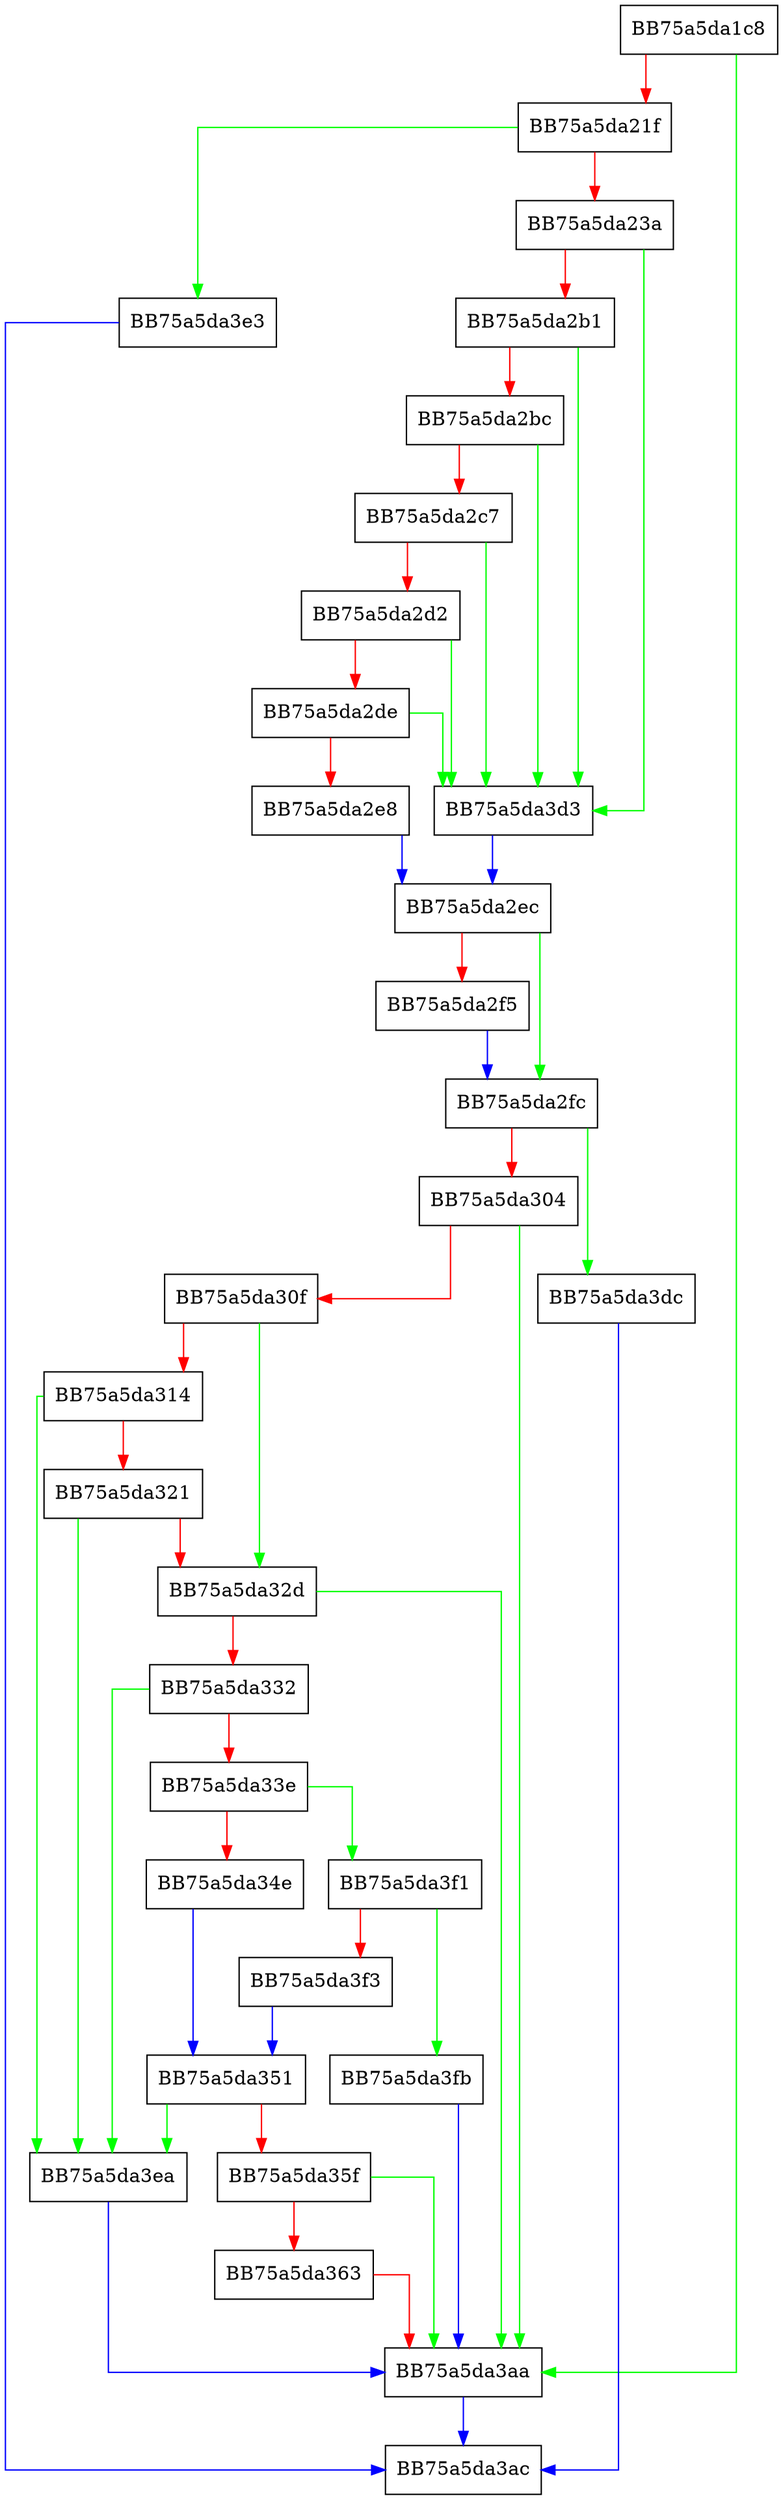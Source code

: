 digraph Validate {
  node [shape="box"];
  graph [splines=ortho];
  BB75a5da1c8 -> BB75a5da3aa [color="green"];
  BB75a5da1c8 -> BB75a5da21f [color="red"];
  BB75a5da21f -> BB75a5da3e3 [color="green"];
  BB75a5da21f -> BB75a5da23a [color="red"];
  BB75a5da23a -> BB75a5da3d3 [color="green"];
  BB75a5da23a -> BB75a5da2b1 [color="red"];
  BB75a5da2b1 -> BB75a5da3d3 [color="green"];
  BB75a5da2b1 -> BB75a5da2bc [color="red"];
  BB75a5da2bc -> BB75a5da3d3 [color="green"];
  BB75a5da2bc -> BB75a5da2c7 [color="red"];
  BB75a5da2c7 -> BB75a5da3d3 [color="green"];
  BB75a5da2c7 -> BB75a5da2d2 [color="red"];
  BB75a5da2d2 -> BB75a5da3d3 [color="green"];
  BB75a5da2d2 -> BB75a5da2de [color="red"];
  BB75a5da2de -> BB75a5da3d3 [color="green"];
  BB75a5da2de -> BB75a5da2e8 [color="red"];
  BB75a5da2e8 -> BB75a5da2ec [color="blue"];
  BB75a5da2ec -> BB75a5da2fc [color="green"];
  BB75a5da2ec -> BB75a5da2f5 [color="red"];
  BB75a5da2f5 -> BB75a5da2fc [color="blue"];
  BB75a5da2fc -> BB75a5da3dc [color="green"];
  BB75a5da2fc -> BB75a5da304 [color="red"];
  BB75a5da304 -> BB75a5da3aa [color="green"];
  BB75a5da304 -> BB75a5da30f [color="red"];
  BB75a5da30f -> BB75a5da32d [color="green"];
  BB75a5da30f -> BB75a5da314 [color="red"];
  BB75a5da314 -> BB75a5da3ea [color="green"];
  BB75a5da314 -> BB75a5da321 [color="red"];
  BB75a5da321 -> BB75a5da3ea [color="green"];
  BB75a5da321 -> BB75a5da32d [color="red"];
  BB75a5da32d -> BB75a5da3aa [color="green"];
  BB75a5da32d -> BB75a5da332 [color="red"];
  BB75a5da332 -> BB75a5da3ea [color="green"];
  BB75a5da332 -> BB75a5da33e [color="red"];
  BB75a5da33e -> BB75a5da3f1 [color="green"];
  BB75a5da33e -> BB75a5da34e [color="red"];
  BB75a5da34e -> BB75a5da351 [color="blue"];
  BB75a5da351 -> BB75a5da3ea [color="green"];
  BB75a5da351 -> BB75a5da35f [color="red"];
  BB75a5da35f -> BB75a5da3aa [color="green"];
  BB75a5da35f -> BB75a5da363 [color="red"];
  BB75a5da363 -> BB75a5da3aa [color="red"];
  BB75a5da3aa -> BB75a5da3ac [color="blue"];
  BB75a5da3d3 -> BB75a5da2ec [color="blue"];
  BB75a5da3dc -> BB75a5da3ac [color="blue"];
  BB75a5da3e3 -> BB75a5da3ac [color="blue"];
  BB75a5da3ea -> BB75a5da3aa [color="blue"];
  BB75a5da3f1 -> BB75a5da3fb [color="green"];
  BB75a5da3f1 -> BB75a5da3f3 [color="red"];
  BB75a5da3f3 -> BB75a5da351 [color="blue"];
  BB75a5da3fb -> BB75a5da3aa [color="blue"];
}